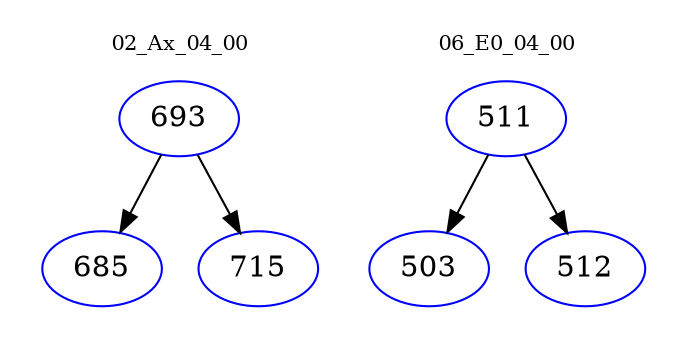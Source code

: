 digraph{
subgraph cluster_0 {
color = white
label = "02_Ax_04_00";
fontsize=10;
T0_693 [label="693", color="blue"]
T0_693 -> T0_685 [color="black"]
T0_685 [label="685", color="blue"]
T0_693 -> T0_715 [color="black"]
T0_715 [label="715", color="blue"]
}
subgraph cluster_1 {
color = white
label = "06_E0_04_00";
fontsize=10;
T1_511 [label="511", color="blue"]
T1_511 -> T1_503 [color="black"]
T1_503 [label="503", color="blue"]
T1_511 -> T1_512 [color="black"]
T1_512 [label="512", color="blue"]
}
}
